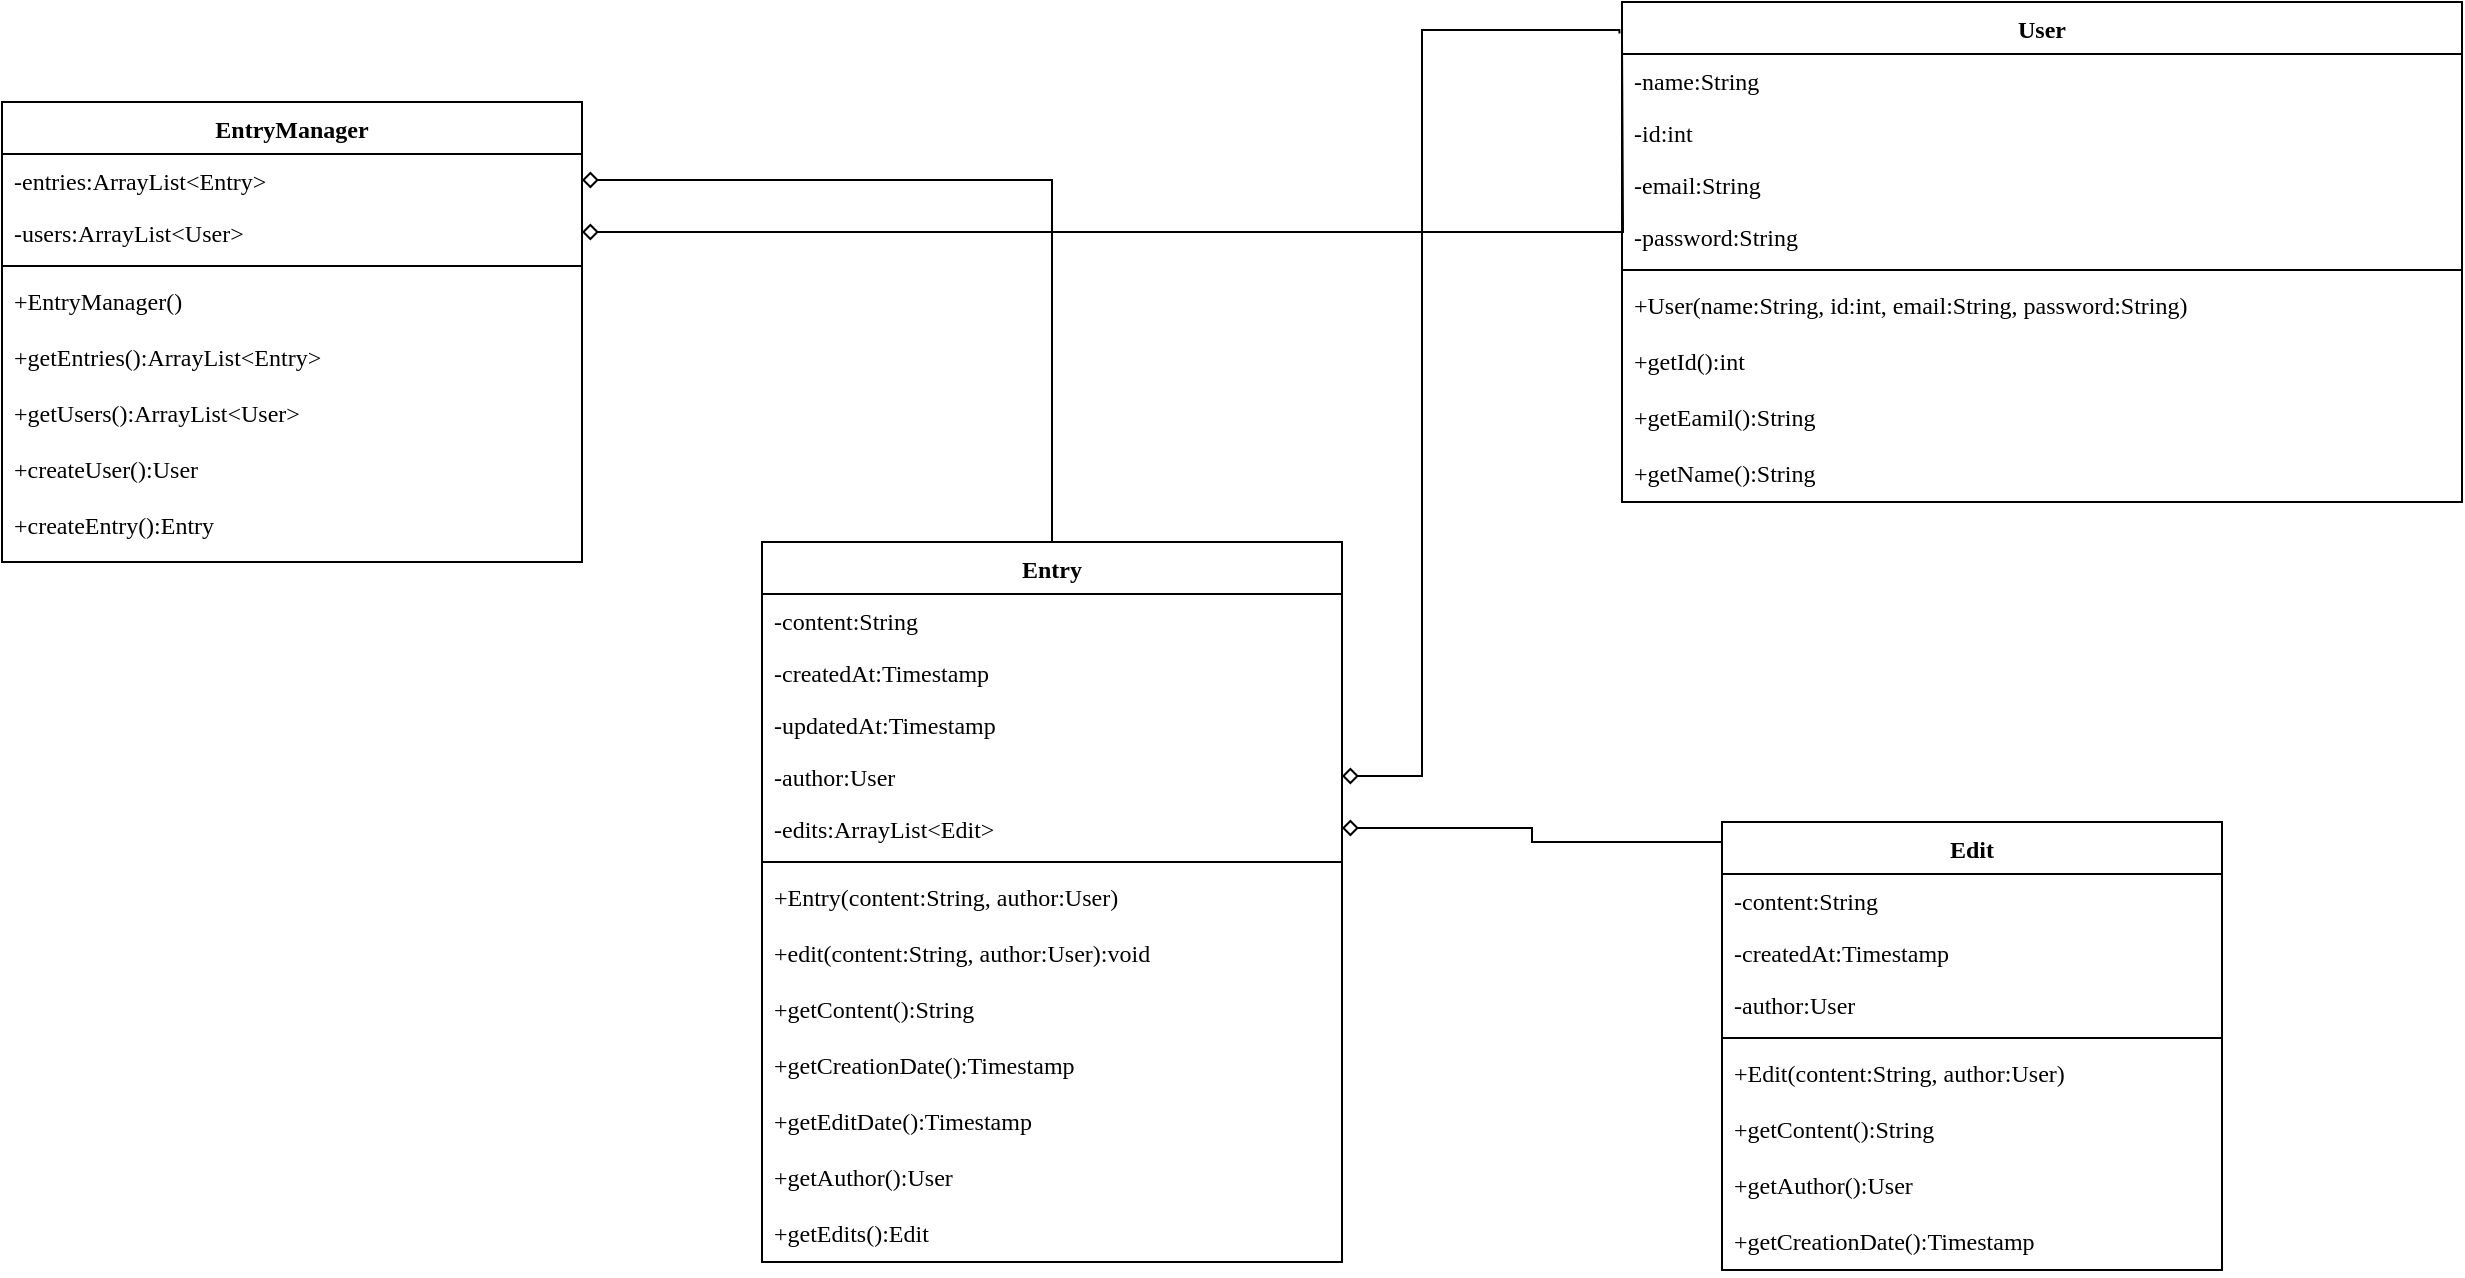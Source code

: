<mxfile version="13.8.8" type="github">
  <diagram id="C5RBs43oDa-KdzZeNtuy" name="Page-1">
    <mxGraphModel dx="1865" dy="1717" grid="1" gridSize="10" guides="1" tooltips="1" connect="1" arrows="1" fold="1" page="1" pageScale="1" pageWidth="827" pageHeight="1169" math="0" shadow="0">
      <root>
        <mxCell id="WIyWlLk6GJQsqaUBKTNV-0" />
        <mxCell id="WIyWlLk6GJQsqaUBKTNV-1" parent="WIyWlLk6GJQsqaUBKTNV-0" />
        <mxCell id="DEtJelTTfhasqUvs7KJf-53" style="edgeStyle=orthogonalEdgeStyle;rounded=0;orthogonalLoop=1;jettySize=auto;html=1;entryX=1;entryY=0.5;entryDx=0;entryDy=0;endArrow=diamond;endFill=0;fontFamily=Lucida Console;" parent="WIyWlLk6GJQsqaUBKTNV-1" source="zkfFHV4jXpPFQw0GAbJ--0" target="DEtJelTTfhasqUvs7KJf-34" edge="1">
          <mxGeometry relative="1" as="geometry" />
        </mxCell>
        <mxCell id="zkfFHV4jXpPFQw0GAbJ--0" value="Entry" style="swimlane;fontStyle=1;align=center;verticalAlign=top;childLayout=stackLayout;horizontal=1;startSize=26;horizontalStack=0;resizeParent=1;resizeLast=0;collapsible=1;marginBottom=0;rounded=0;shadow=0;strokeWidth=1;fontFamily=Lucida Console;" parent="WIyWlLk6GJQsqaUBKTNV-1" vertex="1">
          <mxGeometry x="50" y="180" width="290" height="360" as="geometry">
            <mxRectangle x="230" y="140" width="160" height="26" as="alternateBounds" />
          </mxGeometry>
        </mxCell>
        <mxCell id="zkfFHV4jXpPFQw0GAbJ--1" value="-content:String" style="text;align=left;verticalAlign=top;spacingLeft=4;spacingRight=4;overflow=hidden;rotatable=0;points=[[0,0.5],[1,0.5]];portConstraint=eastwest;fontFamily=Lucida Console;" parent="zkfFHV4jXpPFQw0GAbJ--0" vertex="1">
          <mxGeometry y="26" width="290" height="26" as="geometry" />
        </mxCell>
        <mxCell id="zkfFHV4jXpPFQw0GAbJ--2" value="-createdAt:Timestamp" style="text;align=left;verticalAlign=top;spacingLeft=4;spacingRight=4;overflow=hidden;rotatable=0;points=[[0,0.5],[1,0.5]];portConstraint=eastwest;rounded=0;shadow=0;html=0;fontFamily=Lucida Console;" parent="zkfFHV4jXpPFQw0GAbJ--0" vertex="1">
          <mxGeometry y="52" width="290" height="26" as="geometry" />
        </mxCell>
        <mxCell id="zkfFHV4jXpPFQw0GAbJ--3" value="-updatedAt:Timestamp" style="text;align=left;verticalAlign=top;spacingLeft=4;spacingRight=4;overflow=hidden;rotatable=0;points=[[0,0.5],[1,0.5]];portConstraint=eastwest;rounded=0;shadow=0;html=0;fontFamily=Lucida Console;" parent="zkfFHV4jXpPFQw0GAbJ--0" vertex="1">
          <mxGeometry y="78" width="290" height="26" as="geometry" />
        </mxCell>
        <mxCell id="DEtJelTTfhasqUvs7KJf-13" value="-author:User" style="text;align=left;verticalAlign=top;spacingLeft=4;spacingRight=4;overflow=hidden;rotatable=0;points=[[0,0.5],[1,0.5]];portConstraint=eastwest;rounded=0;shadow=0;html=0;fontFamily=Lucida Console;" parent="zkfFHV4jXpPFQw0GAbJ--0" vertex="1">
          <mxGeometry y="104" width="290" height="26" as="geometry" />
        </mxCell>
        <mxCell id="DEtJelTTfhasqUvs7KJf-19" value="-edits:ArrayList&lt;Edit&gt;" style="text;align=left;verticalAlign=top;spacingLeft=4;spacingRight=4;overflow=hidden;rotatable=0;points=[[0,0.5],[1,0.5]];portConstraint=eastwest;rounded=0;shadow=0;html=0;fontFamily=Lucida Console;" parent="zkfFHV4jXpPFQw0GAbJ--0" vertex="1">
          <mxGeometry y="130" width="290" height="26" as="geometry" />
        </mxCell>
        <mxCell id="zkfFHV4jXpPFQw0GAbJ--4" value="" style="line;html=1;strokeWidth=1;align=left;verticalAlign=middle;spacingTop=-1;spacingLeft=3;spacingRight=3;rotatable=0;labelPosition=right;points=[];portConstraint=eastwest;fontFamily=Lucida Console;" parent="zkfFHV4jXpPFQw0GAbJ--0" vertex="1">
          <mxGeometry y="156" width="290" height="8" as="geometry" />
        </mxCell>
        <mxCell id="zkfFHV4jXpPFQw0GAbJ--5" value="+Entry(content:String, author:User)" style="text;align=left;verticalAlign=top;spacingLeft=4;spacingRight=4;overflow=hidden;rotatable=0;points=[[0,0.5],[1,0.5]];portConstraint=eastwest;fontFamily=Lucida Console;" parent="zkfFHV4jXpPFQw0GAbJ--0" vertex="1">
          <mxGeometry y="164" width="290" height="28" as="geometry" />
        </mxCell>
        <mxCell id="DEtJelTTfhasqUvs7KJf-18" value="+edit(content:String, author:User):void" style="text;align=left;verticalAlign=top;spacingLeft=4;spacingRight=4;overflow=hidden;rotatable=0;points=[[0,0.5],[1,0.5]];portConstraint=eastwest;fontFamily=Lucida Console;" parent="zkfFHV4jXpPFQw0GAbJ--0" vertex="1">
          <mxGeometry y="192" width="290" height="28" as="geometry" />
        </mxCell>
        <mxCell id="DEtJelTTfhasqUvs7KJf-21" value="+getContent():String" style="text;align=left;verticalAlign=top;spacingLeft=4;spacingRight=4;overflow=hidden;rotatable=0;points=[[0,0.5],[1,0.5]];portConstraint=eastwest;fontFamily=Lucida Console;" parent="zkfFHV4jXpPFQw0GAbJ--0" vertex="1">
          <mxGeometry y="220" width="290" height="28" as="geometry" />
        </mxCell>
        <mxCell id="DEtJelTTfhasqUvs7KJf-22" value="+getCreationDate():Timestamp" style="text;align=left;verticalAlign=top;spacingLeft=4;spacingRight=4;overflow=hidden;rotatable=0;points=[[0,0.5],[1,0.5]];portConstraint=eastwest;fontFamily=Lucida Console;" parent="zkfFHV4jXpPFQw0GAbJ--0" vertex="1">
          <mxGeometry y="248" width="290" height="28" as="geometry" />
        </mxCell>
        <mxCell id="DEtJelTTfhasqUvs7KJf-23" value="+getEditDate():Timestamp" style="text;align=left;verticalAlign=top;spacingLeft=4;spacingRight=4;overflow=hidden;rotatable=0;points=[[0,0.5],[1,0.5]];portConstraint=eastwest;fontFamily=Lucida Console;" parent="zkfFHV4jXpPFQw0GAbJ--0" vertex="1">
          <mxGeometry y="276" width="290" height="28" as="geometry" />
        </mxCell>
        <mxCell id="DEtJelTTfhasqUvs7KJf-24" value="+getAuthor():User" style="text;align=left;verticalAlign=top;spacingLeft=4;spacingRight=4;overflow=hidden;rotatable=0;points=[[0,0.5],[1,0.5]];portConstraint=eastwest;fontFamily=Lucida Console;" parent="zkfFHV4jXpPFQw0GAbJ--0" vertex="1">
          <mxGeometry y="304" width="290" height="28" as="geometry" />
        </mxCell>
        <mxCell id="DEtJelTTfhasqUvs7KJf-25" value="+getEdits():Edit" style="text;align=left;verticalAlign=top;spacingLeft=4;spacingRight=4;overflow=hidden;rotatable=0;points=[[0,0.5],[1,0.5]];portConstraint=eastwest;fontFamily=Lucida Console;" parent="zkfFHV4jXpPFQw0GAbJ--0" vertex="1">
          <mxGeometry y="332" width="290" height="28" as="geometry" />
        </mxCell>
        <mxCell id="DEtJelTTfhasqUvs7KJf-17" style="edgeStyle=orthogonalEdgeStyle;rounded=0;orthogonalLoop=1;jettySize=auto;html=1;fontFamily=Lucida Console;endArrow=diamond;endFill=0;exitX=-0.003;exitY=0.063;exitDx=0;exitDy=0;exitPerimeter=0;entryX=1;entryY=0.5;entryDx=0;entryDy=0;" parent="WIyWlLk6GJQsqaUBKTNV-1" source="DEtJelTTfhasqUvs7KJf-6" target="DEtJelTTfhasqUvs7KJf-13" edge="1">
          <mxGeometry relative="1" as="geometry">
            <mxPoint x="420" y="230" as="targetPoint" />
            <Array as="points">
              <mxPoint x="380" y="-76" />
              <mxPoint x="380" y="297" />
            </Array>
          </mxGeometry>
        </mxCell>
        <mxCell id="DEtJelTTfhasqUvs7KJf-20" style="edgeStyle=orthogonalEdgeStyle;rounded=0;orthogonalLoop=1;jettySize=auto;html=1;fontFamily=Lucida Console;endArrow=diamond;endFill=0;entryX=1;entryY=0.5;entryDx=0;entryDy=0;exitX=0;exitY=0.052;exitDx=0;exitDy=0;exitPerimeter=0;" parent="WIyWlLk6GJQsqaUBKTNV-1" source="DEtJelTTfhasqUvs7KJf-0" target="DEtJelTTfhasqUvs7KJf-19" edge="1">
          <mxGeometry relative="1" as="geometry">
            <mxPoint x="500" y="90" as="sourcePoint" />
            <mxPoint x="350" y="307" as="targetPoint" />
            <Array as="points">
              <mxPoint x="435" y="330" />
              <mxPoint x="435" y="323" />
            </Array>
          </mxGeometry>
        </mxCell>
        <mxCell id="DEtJelTTfhasqUvs7KJf-0" value="Edit" style="swimlane;fontStyle=1;align=center;verticalAlign=top;childLayout=stackLayout;horizontal=1;startSize=26;horizontalStack=0;resizeParent=1;resizeLast=0;collapsible=1;marginBottom=0;rounded=0;shadow=0;strokeWidth=1;fontFamily=Lucida Console;" parent="WIyWlLk6GJQsqaUBKTNV-1" vertex="1">
          <mxGeometry x="530" y="320" width="250" height="224" as="geometry">
            <mxRectangle x="230" y="140" width="160" height="26" as="alternateBounds" />
          </mxGeometry>
        </mxCell>
        <mxCell id="DEtJelTTfhasqUvs7KJf-1" value="-content:String" style="text;align=left;verticalAlign=top;spacingLeft=4;spacingRight=4;overflow=hidden;rotatable=0;points=[[0,0.5],[1,0.5]];portConstraint=eastwest;fontFamily=Lucida Console;" parent="DEtJelTTfhasqUvs7KJf-0" vertex="1">
          <mxGeometry y="26" width="250" height="26" as="geometry" />
        </mxCell>
        <mxCell id="DEtJelTTfhasqUvs7KJf-2" value="-createdAt:Timestamp" style="text;align=left;verticalAlign=top;spacingLeft=4;spacingRight=4;overflow=hidden;rotatable=0;points=[[0,0.5],[1,0.5]];portConstraint=eastwest;rounded=0;shadow=0;html=0;fontFamily=Lucida Console;" parent="DEtJelTTfhasqUvs7KJf-0" vertex="1">
          <mxGeometry y="52" width="250" height="26" as="geometry" />
        </mxCell>
        <mxCell id="DEtJelTTfhasqUvs7KJf-3" value="-author:User" style="text;align=left;verticalAlign=top;spacingLeft=4;spacingRight=4;overflow=hidden;rotatable=0;points=[[0,0.5],[1,0.5]];portConstraint=eastwest;rounded=0;shadow=0;html=0;fontFamily=Lucida Console;" parent="DEtJelTTfhasqUvs7KJf-0" vertex="1">
          <mxGeometry y="78" width="250" height="26" as="geometry" />
        </mxCell>
        <mxCell id="DEtJelTTfhasqUvs7KJf-4" value="" style="line;html=1;strokeWidth=1;align=left;verticalAlign=middle;spacingTop=-1;spacingLeft=3;spacingRight=3;rotatable=0;labelPosition=right;points=[];portConstraint=eastwest;fontFamily=Lucida Console;" parent="DEtJelTTfhasqUvs7KJf-0" vertex="1">
          <mxGeometry y="104" width="250" height="8" as="geometry" />
        </mxCell>
        <mxCell id="DEtJelTTfhasqUvs7KJf-5" value="+Edit(content:String, author:User)" style="text;align=left;verticalAlign=top;spacingLeft=4;spacingRight=4;overflow=hidden;rotatable=0;points=[[0,0.5],[1,0.5]];portConstraint=eastwest;fontFamily=Lucida Console;" parent="DEtJelTTfhasqUvs7KJf-0" vertex="1">
          <mxGeometry y="112" width="250" height="28" as="geometry" />
        </mxCell>
        <mxCell id="DEtJelTTfhasqUvs7KJf-26" value="+getContent():String" style="text;align=left;verticalAlign=top;spacingLeft=4;spacingRight=4;overflow=hidden;rotatable=0;points=[[0,0.5],[1,0.5]];portConstraint=eastwest;fontFamily=Lucida Console;" parent="DEtJelTTfhasqUvs7KJf-0" vertex="1">
          <mxGeometry y="140" width="250" height="28" as="geometry" />
        </mxCell>
        <mxCell id="DEtJelTTfhasqUvs7KJf-27" value="+getAuthor():User" style="text;align=left;verticalAlign=top;spacingLeft=4;spacingRight=4;overflow=hidden;rotatable=0;points=[[0,0.5],[1,0.5]];portConstraint=eastwest;fontFamily=Lucida Console;" parent="DEtJelTTfhasqUvs7KJf-0" vertex="1">
          <mxGeometry y="168" width="250" height="28" as="geometry" />
        </mxCell>
        <mxCell id="DEtJelTTfhasqUvs7KJf-28" value="+getCreationDate():Timestamp" style="text;align=left;verticalAlign=top;spacingLeft=4;spacingRight=4;overflow=hidden;rotatable=0;points=[[0,0.5],[1,0.5]];portConstraint=eastwest;fontFamily=Lucida Console;" parent="DEtJelTTfhasqUvs7KJf-0" vertex="1">
          <mxGeometry y="196" width="250" height="28" as="geometry" />
        </mxCell>
        <mxCell id="DEtJelTTfhasqUvs7KJf-6" value="User" style="swimlane;fontStyle=1;align=center;verticalAlign=top;childLayout=stackLayout;horizontal=1;startSize=26;horizontalStack=0;resizeParent=1;resizeLast=0;collapsible=1;marginBottom=0;rounded=0;shadow=0;strokeWidth=1;fontFamily=Lucida Console;" parent="WIyWlLk6GJQsqaUBKTNV-1" vertex="1">
          <mxGeometry x="480" y="-90" width="420" height="250" as="geometry">
            <mxRectangle x="230" y="140" width="160" height="26" as="alternateBounds" />
          </mxGeometry>
        </mxCell>
        <mxCell id="DEtJelTTfhasqUvs7KJf-7" value="-name:String" style="text;align=left;verticalAlign=top;spacingLeft=4;spacingRight=4;overflow=hidden;rotatable=0;points=[[0,0.5],[1,0.5]];portConstraint=eastwest;fontFamily=Lucida Console;" parent="DEtJelTTfhasqUvs7KJf-6" vertex="1">
          <mxGeometry y="26" width="420" height="26" as="geometry" />
        </mxCell>
        <mxCell id="DEtJelTTfhasqUvs7KJf-8" value="-id:int" style="text;align=left;verticalAlign=top;spacingLeft=4;spacingRight=4;overflow=hidden;rotatable=0;points=[[0,0.5],[1,0.5]];portConstraint=eastwest;rounded=0;shadow=0;html=0;fontFamily=Lucida Console;" parent="DEtJelTTfhasqUvs7KJf-6" vertex="1">
          <mxGeometry y="52" width="420" height="26" as="geometry" />
        </mxCell>
        <mxCell id="DEtJelTTfhasqUvs7KJf-9" value="-email:String" style="text;align=left;verticalAlign=top;spacingLeft=4;spacingRight=4;overflow=hidden;rotatable=0;points=[[0,0.5],[1,0.5]];portConstraint=eastwest;rounded=0;shadow=0;html=0;fontFamily=Lucida Console;" parent="DEtJelTTfhasqUvs7KJf-6" vertex="1">
          <mxGeometry y="78" width="420" height="26" as="geometry" />
        </mxCell>
        <mxCell id="DEtJelTTfhasqUvs7KJf-12" value="-password:String" style="text;align=left;verticalAlign=top;spacingLeft=4;spacingRight=4;overflow=hidden;rotatable=0;points=[[0,0.5],[1,0.5]];portConstraint=eastwest;rounded=0;shadow=0;html=0;fontFamily=Lucida Console;" parent="DEtJelTTfhasqUvs7KJf-6" vertex="1">
          <mxGeometry y="104" width="420" height="26" as="geometry" />
        </mxCell>
        <mxCell id="DEtJelTTfhasqUvs7KJf-10" value="" style="line;html=1;strokeWidth=1;align=left;verticalAlign=middle;spacingTop=-1;spacingLeft=3;spacingRight=3;rotatable=0;labelPosition=right;points=[];portConstraint=eastwest;fontFamily=Lucida Console;" parent="DEtJelTTfhasqUvs7KJf-6" vertex="1">
          <mxGeometry y="130" width="420" height="8" as="geometry" />
        </mxCell>
        <mxCell id="DEtJelTTfhasqUvs7KJf-11" value="+User(name:String, id:int, email:String, password:String)" style="text;align=left;verticalAlign=top;spacingLeft=4;spacingRight=4;overflow=hidden;rotatable=0;points=[[0,0.5],[1,0.5]];portConstraint=eastwest;fontFamily=Lucida Console;" parent="DEtJelTTfhasqUvs7KJf-6" vertex="1">
          <mxGeometry y="138" width="420" height="28" as="geometry" />
        </mxCell>
        <mxCell id="DEtJelTTfhasqUvs7KJf-29" value="+getId():int" style="text;align=left;verticalAlign=top;spacingLeft=4;spacingRight=4;overflow=hidden;rotatable=0;points=[[0,0.5],[1,0.5]];portConstraint=eastwest;fontFamily=Lucida Console;" parent="DEtJelTTfhasqUvs7KJf-6" vertex="1">
          <mxGeometry y="166" width="420" height="28" as="geometry" />
        </mxCell>
        <mxCell id="DEtJelTTfhasqUvs7KJf-30" value="+getEamil():String" style="text;align=left;verticalAlign=top;spacingLeft=4;spacingRight=4;overflow=hidden;rotatable=0;points=[[0,0.5],[1,0.5]];portConstraint=eastwest;fontFamily=Lucida Console;" parent="DEtJelTTfhasqUvs7KJf-6" vertex="1">
          <mxGeometry y="194" width="420" height="28" as="geometry" />
        </mxCell>
        <mxCell id="sELTJUO6ttgggX0JEXFL-0" value="+getName():String" style="text;align=left;verticalAlign=top;spacingLeft=4;spacingRight=4;overflow=hidden;rotatable=0;points=[[0,0.5],[1,0.5]];portConstraint=eastwest;fontFamily=Lucida Console;" vertex="1" parent="DEtJelTTfhasqUvs7KJf-6">
          <mxGeometry y="222" width="420" height="28" as="geometry" />
        </mxCell>
        <mxCell id="DEtJelTTfhasqUvs7KJf-32" value="EntryManager" style="swimlane;fontStyle=1;align=center;verticalAlign=top;childLayout=stackLayout;horizontal=1;startSize=26;horizontalStack=0;resizeParent=1;resizeLast=0;collapsible=1;marginBottom=0;rounded=0;shadow=0;strokeWidth=1;fontFamily=Lucida Console;" parent="WIyWlLk6GJQsqaUBKTNV-1" vertex="1">
          <mxGeometry x="-330" y="-40" width="290" height="230" as="geometry">
            <mxRectangle x="230" y="140" width="160" height="26" as="alternateBounds" />
          </mxGeometry>
        </mxCell>
        <mxCell id="DEtJelTTfhasqUvs7KJf-34" value="-entries:ArrayList&lt;Entry&gt;" style="text;align=left;verticalAlign=top;spacingLeft=4;spacingRight=4;overflow=hidden;rotatable=0;points=[[0,0.5],[1,0.5]];portConstraint=eastwest;rounded=0;shadow=0;html=0;fontFamily=Lucida Console;" parent="DEtJelTTfhasqUvs7KJf-32" vertex="1">
          <mxGeometry y="26" width="290" height="26" as="geometry" />
        </mxCell>
        <mxCell id="DEtJelTTfhasqUvs7KJf-46" value="-users:ArrayList&lt;User&gt;" style="text;align=left;verticalAlign=top;spacingLeft=4;spacingRight=4;overflow=hidden;rotatable=0;points=[[0,0.5],[1,0.5]];portConstraint=eastwest;rounded=0;shadow=0;html=0;fontFamily=Lucida Console;" parent="DEtJelTTfhasqUvs7KJf-32" vertex="1">
          <mxGeometry y="52" width="290" height="26" as="geometry" />
        </mxCell>
        <mxCell id="DEtJelTTfhasqUvs7KJf-38" value="" style="line;html=1;strokeWidth=1;align=left;verticalAlign=middle;spacingTop=-1;spacingLeft=3;spacingRight=3;rotatable=0;labelPosition=right;points=[];portConstraint=eastwest;fontFamily=Lucida Console;" parent="DEtJelTTfhasqUvs7KJf-32" vertex="1">
          <mxGeometry y="78" width="290" height="8" as="geometry" />
        </mxCell>
        <mxCell id="DEtJelTTfhasqUvs7KJf-39" value="+EntryManager()" style="text;align=left;verticalAlign=top;spacingLeft=4;spacingRight=4;overflow=hidden;rotatable=0;points=[[0,0.5],[1,0.5]];portConstraint=eastwest;fontFamily=Lucida Console;" parent="DEtJelTTfhasqUvs7KJf-32" vertex="1">
          <mxGeometry y="86" width="290" height="28" as="geometry" />
        </mxCell>
        <mxCell id="DEtJelTTfhasqUvs7KJf-47" value="+getEntries():ArrayList&lt;Entry&gt;" style="text;align=left;verticalAlign=top;spacingLeft=4;spacingRight=4;overflow=hidden;rotatable=0;points=[[0,0.5],[1,0.5]];portConstraint=eastwest;fontFamily=Lucida Console;" parent="DEtJelTTfhasqUvs7KJf-32" vertex="1">
          <mxGeometry y="114" width="290" height="28" as="geometry" />
        </mxCell>
        <mxCell id="DEtJelTTfhasqUvs7KJf-48" value="+getUsers():ArrayList&lt;User&gt;" style="text;align=left;verticalAlign=top;spacingLeft=4;spacingRight=4;overflow=hidden;rotatable=0;points=[[0,0.5],[1,0.5]];portConstraint=eastwest;fontFamily=Lucida Console;" parent="DEtJelTTfhasqUvs7KJf-32" vertex="1">
          <mxGeometry y="142" width="290" height="28" as="geometry" />
        </mxCell>
        <mxCell id="DEtJelTTfhasqUvs7KJf-49" value="+createUser():User" style="text;align=left;verticalAlign=top;spacingLeft=4;spacingRight=4;overflow=hidden;rotatable=0;points=[[0,0.5],[1,0.5]];portConstraint=eastwest;fontFamily=Lucida Console;" parent="DEtJelTTfhasqUvs7KJf-32" vertex="1">
          <mxGeometry y="170" width="290" height="28" as="geometry" />
        </mxCell>
        <mxCell id="DEtJelTTfhasqUvs7KJf-50" value="+createEntry():Entry" style="text;align=left;verticalAlign=top;spacingLeft=4;spacingRight=4;overflow=hidden;rotatable=0;points=[[0,0.5],[1,0.5]];portConstraint=eastwest;fontFamily=Lucida Console;" parent="DEtJelTTfhasqUvs7KJf-32" vertex="1">
          <mxGeometry y="198" width="290" height="28" as="geometry" />
        </mxCell>
        <mxCell id="DEtJelTTfhasqUvs7KJf-52" style="edgeStyle=orthogonalEdgeStyle;rounded=0;orthogonalLoop=1;jettySize=auto;html=1;endArrow=diamond;endFill=0;fontFamily=Lucida Console;entryX=1;entryY=0.5;entryDx=0;entryDy=0;" parent="WIyWlLk6GJQsqaUBKTNV-1" target="DEtJelTTfhasqUvs7KJf-46" edge="1">
          <mxGeometry relative="1" as="geometry">
            <mxPoint x="120" y="-160" as="targetPoint" />
            <mxPoint x="480" y="-70" as="sourcePoint" />
          </mxGeometry>
        </mxCell>
      </root>
    </mxGraphModel>
  </diagram>
</mxfile>
